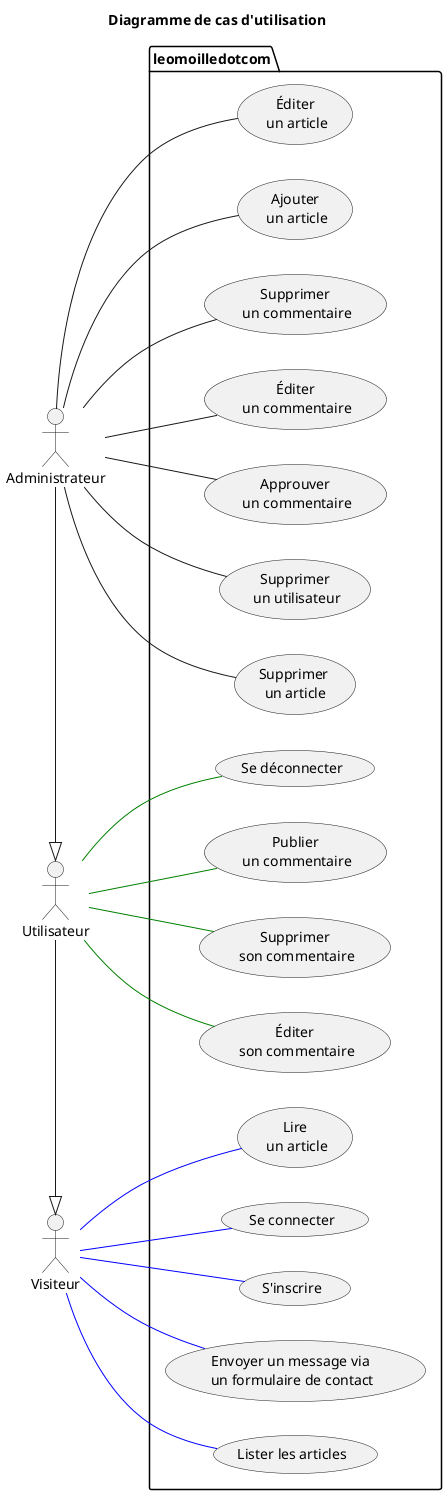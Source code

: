 @startuml Cas d'utilisation
'https://plantuml.com/use-case-diagram

left to right direction

title Diagramme de cas d'utilisation

'' ACTORS ''
actor Administrateur as a
actor Utilisateur as u
actor Visiteur as g
a -|> u
u -|> g

'' PACKAGES ''
package leomoilledotcom {
    '' MANAGE ''
    usecase postComment as "Publier\n un commentaire"
    usecase deleteOwnComment as "Supprimer\n son commentaire"
    usecase deleteComment as "Supprimer\n un commentaire"
    usecase editComment as "Éditer\n un commentaire"
    usecase approveComment as "Approuver\n un commentaire"
    usecase deleteUser as "Supprimer\n un utilisateur"
    usecase editOwnComment as "Éditer\n son commentaire"
    usecase deletePost as "Supprimer\n un article"
    usecase editPost as "Éditer\n un article"
    usecase addPost as "Ajouter\n un article"
    usecase readPost as "Lire\n un article"
    usecase login as "Se connecter"
    usecase signup as "S'inscrire"
    usecase logout as "Se déconnecter"
    usecase listPosts as "Lister les articles"
    usecase sendContact as "Envoyer un message via\n un formulaire de contact"
    ' Ajouter toutes les actions manquantes'
}

'' RELATIONS ''


'' DISPLAYS ''
'' Guest
g --[#blue] login
g --[#blue] listPosts
g --[#blue] signup
g --[#blue] readPost
g --[#blue] sendContact


'' User
u --[#green] postComment
u --[#green] editOwnComment
u --[#green] deleteOwnComment
u --[#green] logout

'' Admin
a -- addPost
a -- editPost
a -- deletePost
a -- editComment
a -- deleteComment
a -- approveComment
a -- deleteUser

'' NOTES ''


@enduml
